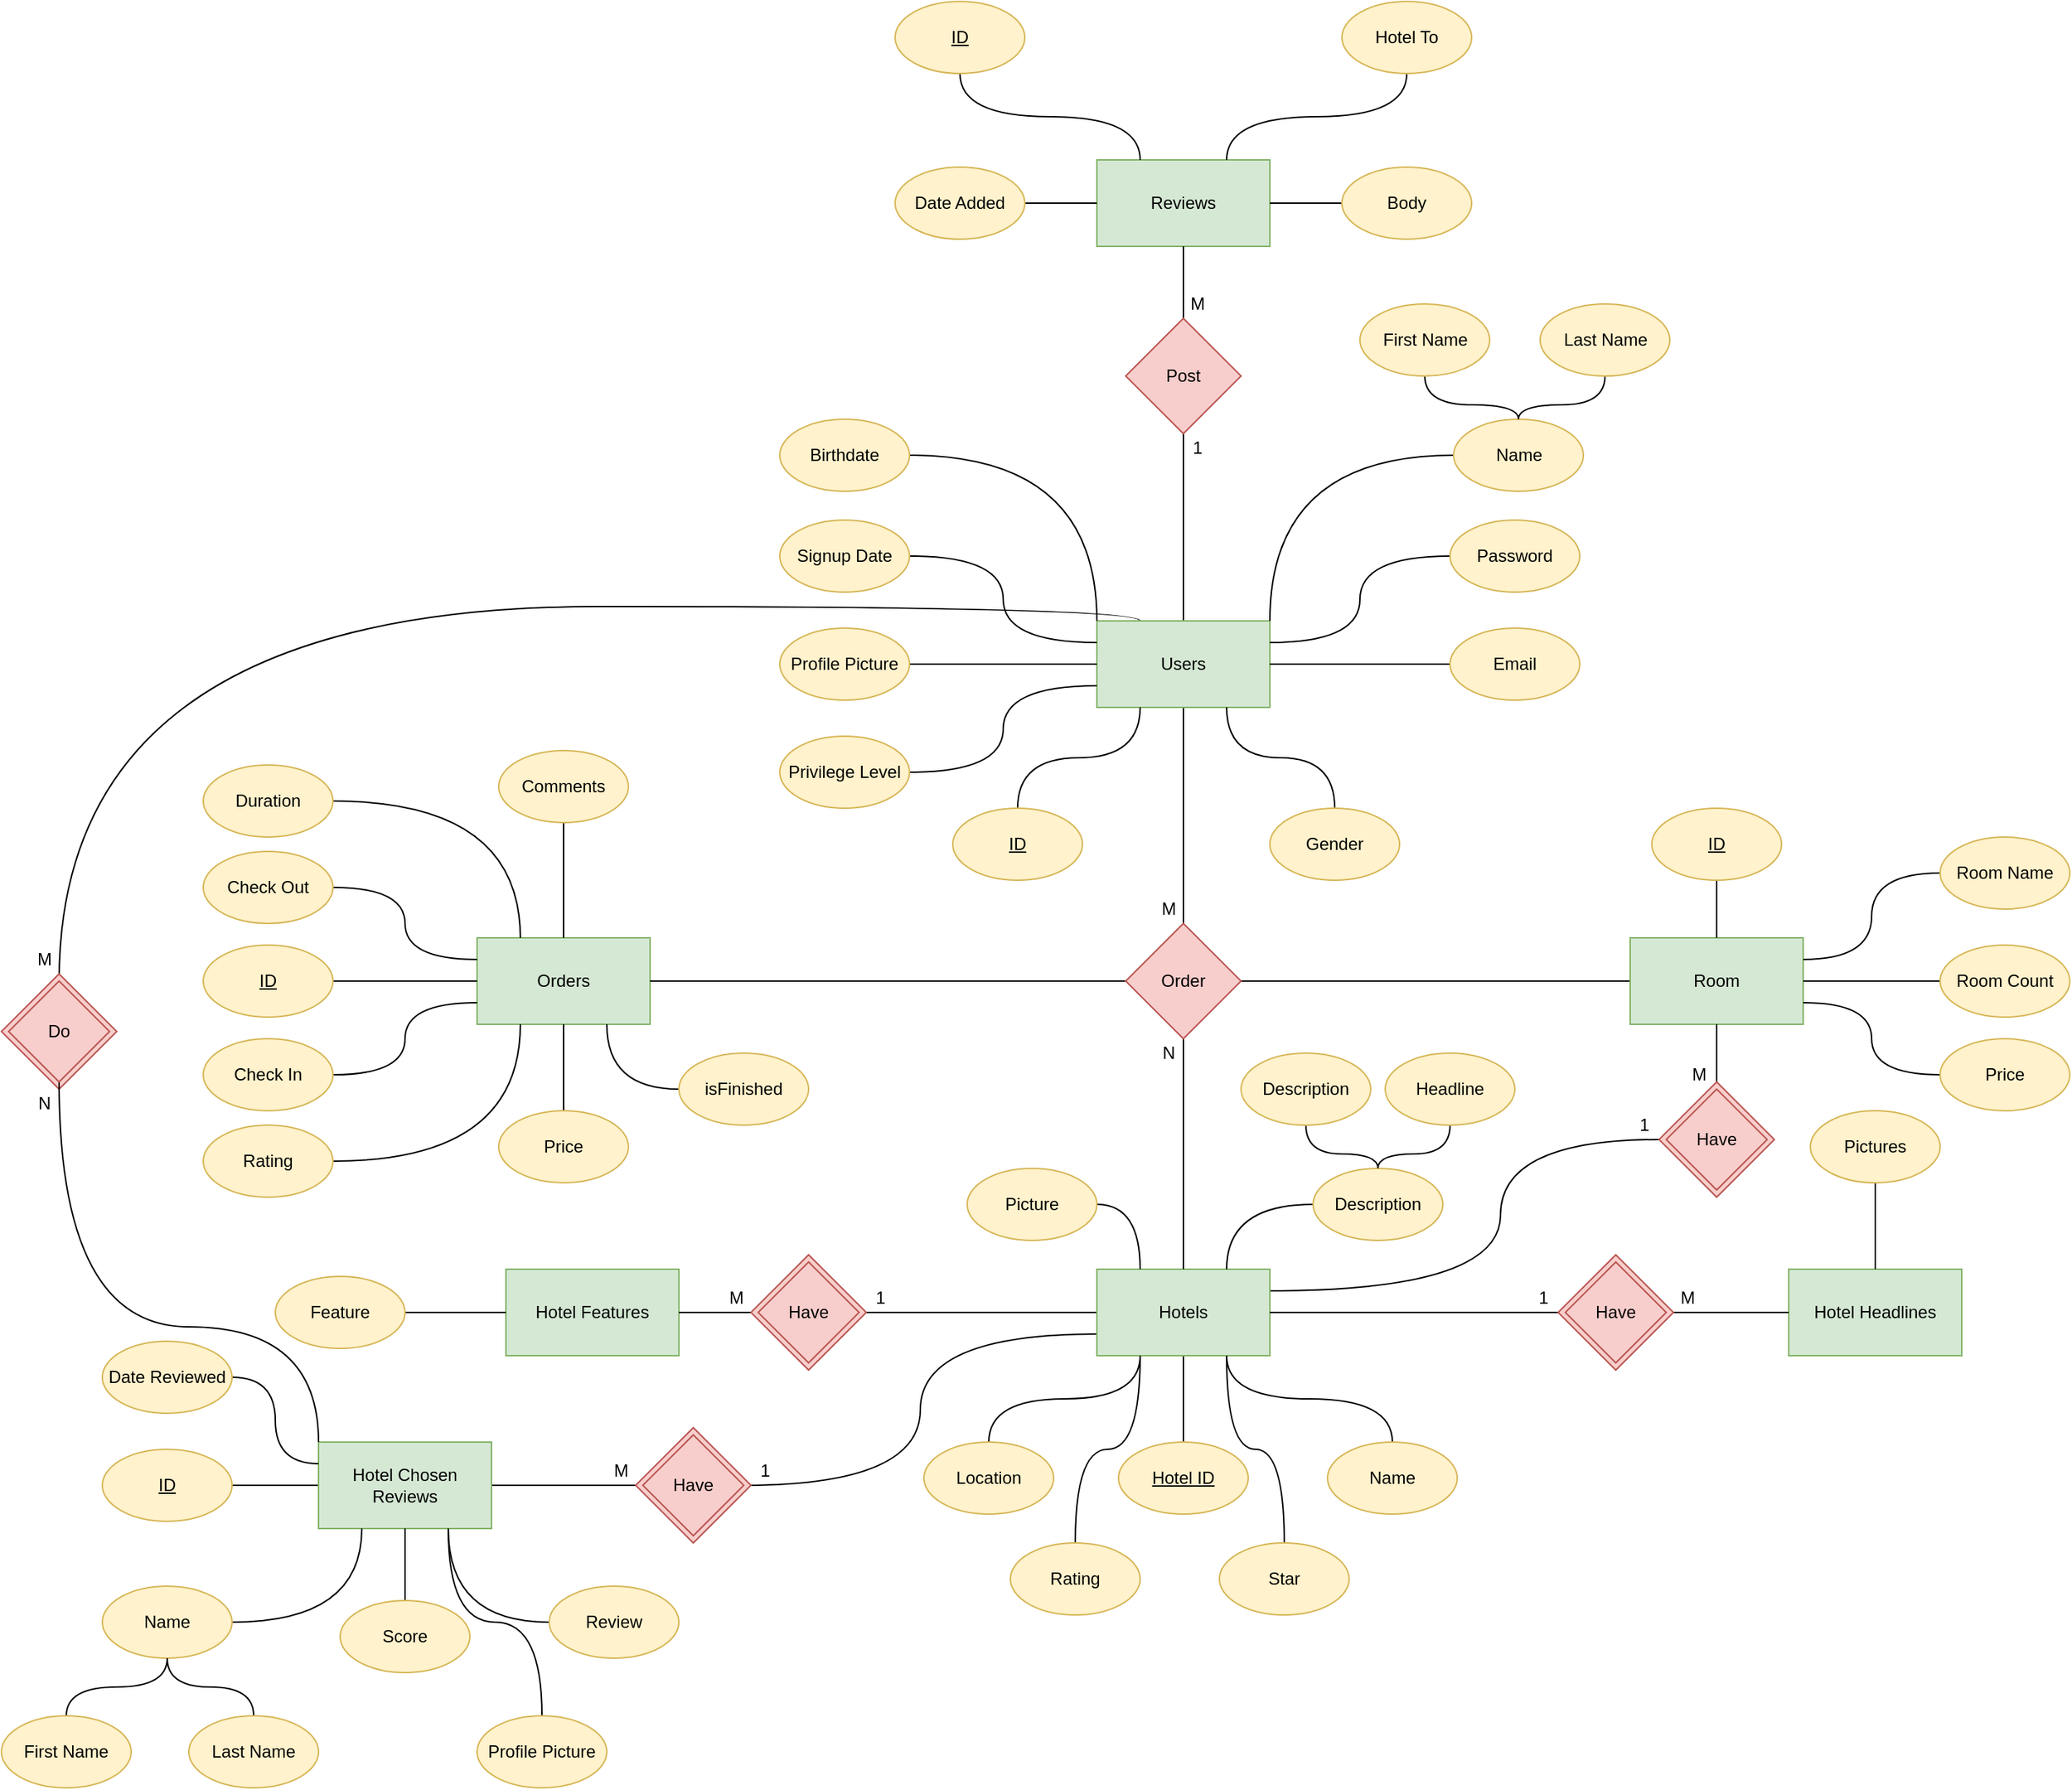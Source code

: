 <mxfile version="13.1.2" type="device"><diagram id="2M1C1Q_R0Eb_wS1bbKBW" name="Logical ERD"><mxGraphModel dx="2805" dy="2368" grid="1" gridSize="10" guides="1" tooltips="1" connect="1" arrows="1" fold="1" page="1" pageScale="1" pageWidth="850" pageHeight="1100" math="0" shadow="0"><root><mxCell id="0"/><mxCell id="1" parent="0"/><mxCell id="uhuES5U73F3DFecJ2Kks-7" style="edgeStyle=orthogonalEdgeStyle;rounded=0;orthogonalLoop=1;jettySize=auto;html=1;exitX=0.5;exitY=1;exitDx=0;exitDy=0;entryX=0.5;entryY=0;entryDx=0;entryDy=0;endArrow=none;endFill=0;" parent="1" source="uhuES5U73F3DFecJ2Kks-1" target="uhuES5U73F3DFecJ2Kks-6" edge="1"><mxGeometry relative="1" as="geometry"/></mxCell><mxCell id="uhuES5U73F3DFecJ2Kks-23" style="edgeStyle=orthogonalEdgeStyle;curved=1;orthogonalLoop=1;jettySize=auto;html=1;exitX=0;exitY=0.5;exitDx=0;exitDy=0;entryX=1;entryY=0.5;entryDx=0;entryDy=0;endArrow=none;endFill=0;" parent="1" source="uhuES5U73F3DFecJ2Kks-1" target="uhuES5U73F3DFecJ2Kks-22" edge="1"><mxGeometry relative="1" as="geometry"/></mxCell><mxCell id="JksQx_mUmFUhYA64iJah-6" style="edgeStyle=orthogonalEdgeStyle;curved=1;orthogonalLoop=1;jettySize=auto;html=1;exitX=1;exitY=0.25;exitDx=0;exitDy=0;entryX=0;entryY=0.5;entryDx=0;entryDy=0;endArrow=none;endFill=0;" parent="1" source="uhuES5U73F3DFecJ2Kks-1" target="JksQx_mUmFUhYA64iJah-3" edge="1"><mxGeometry relative="1" as="geometry"><Array as="points"><mxPoint x="620" y="255"/><mxPoint x="620" y="150"/></Array></mxGeometry></mxCell><mxCell id="LyDskOlIyFtn6S1or1Mk-15" style="edgeStyle=orthogonalEdgeStyle;curved=1;orthogonalLoop=1;jettySize=auto;html=1;exitX=0;exitY=0.75;exitDx=0;exitDy=0;entryX=1;entryY=0.5;entryDx=0;entryDy=0;endArrow=none;endFill=0;" edge="1" parent="1" source="uhuES5U73F3DFecJ2Kks-1" target="LyDskOlIyFtn6S1or1Mk-14"><mxGeometry relative="1" as="geometry"/></mxCell><mxCell id="uhuES5U73F3DFecJ2Kks-1" value="Hotels" style="rounded=0;whiteSpace=wrap;html=1;fillColor=#d5e8d4;strokeColor=#82b366;" parent="1" vertex="1"><mxGeometry x="340" y="240" width="120" height="60" as="geometry"/></mxCell><mxCell id="uhuES5U73F3DFecJ2Kks-2" value="Hotel Features" style="rounded=0;whiteSpace=wrap;html=1;fillColor=#d5e8d4;strokeColor=#82b366;" parent="1" vertex="1"><mxGeometry x="-70" y="240" width="120" height="60" as="geometry"/></mxCell><mxCell id="uhuES5U73F3DFecJ2Kks-3" value="Hotel Headlines" style="rounded=0;whiteSpace=wrap;html=1;fillColor=#d5e8d4;strokeColor=#82b366;" parent="1" vertex="1"><mxGeometry x="820" y="240" width="120" height="60" as="geometry"/></mxCell><mxCell id="uhuES5U73F3DFecJ2Kks-43" style="edgeStyle=orthogonalEdgeStyle;curved=1;orthogonalLoop=1;jettySize=auto;html=1;exitX=0.5;exitY=1;exitDx=0;exitDy=0;entryX=0.5;entryY=0;entryDx=0;entryDy=0;endArrow=none;endFill=0;" parent="1" source="uhuES5U73F3DFecJ2Kks-4" target="uhuES5U73F3DFecJ2Kks-42" edge="1"><mxGeometry relative="1" as="geometry"/></mxCell><mxCell id="uhuES5U73F3DFecJ2Kks-126" style="edgeStyle=orthogonalEdgeStyle;curved=1;orthogonalLoop=1;jettySize=auto;html=1;exitX=0.5;exitY=0;exitDx=0;exitDy=0;entryX=0.5;entryY=1;entryDx=0;entryDy=0;endArrow=none;endFill=0;" parent="1" source="uhuES5U73F3DFecJ2Kks-4" target="uhuES5U73F3DFecJ2Kks-125" edge="1"><mxGeometry relative="1" as="geometry"/></mxCell><mxCell id="LyDskOlIyFtn6S1or1Mk-28" style="edgeStyle=orthogonalEdgeStyle;curved=1;orthogonalLoop=1;jettySize=auto;html=1;exitX=0.25;exitY=0;exitDx=0;exitDy=0;entryX=0.5;entryY=0;entryDx=0;entryDy=0;endArrow=none;endFill=0;" edge="1" parent="1" source="uhuES5U73F3DFecJ2Kks-4" target="LyDskOlIyFtn6S1or1Mk-26"><mxGeometry relative="1" as="geometry"><Array as="points"><mxPoint x="370" y="-220"/><mxPoint x="-380" y="-220"/></Array></mxGeometry></mxCell><mxCell id="uhuES5U73F3DFecJ2Kks-4" value="Users" style="rounded=0;whiteSpace=wrap;html=1;fillColor=#d5e8d4;strokeColor=#82b366;" parent="1" vertex="1"><mxGeometry x="340" y="-210" width="120" height="60" as="geometry"/></mxCell><mxCell id="uhuES5U73F3DFecJ2Kks-5" value="Orders" style="rounded=0;whiteSpace=wrap;html=1;fillColor=#d5e8d4;strokeColor=#82b366;" parent="1" vertex="1"><mxGeometry x="-90" y="10" width="120" height="60" as="geometry"/></mxCell><mxCell id="uhuES5U73F3DFecJ2Kks-6" value="&lt;u&gt;Hotel ID&lt;/u&gt;" style="ellipse;whiteSpace=wrap;html=1;fillColor=#fff2cc;strokeColor=#d6b656;" parent="1" vertex="1"><mxGeometry x="355" y="360" width="90" height="50" as="geometry"/></mxCell><mxCell id="uhuES5U73F3DFecJ2Kks-10" style="edgeStyle=orthogonalEdgeStyle;orthogonalLoop=1;jettySize=auto;html=1;exitX=0.5;exitY=0;exitDx=0;exitDy=0;entryX=0.75;entryY=1;entryDx=0;entryDy=0;endArrow=none;endFill=0;curved=1;" parent="1" source="uhuES5U73F3DFecJ2Kks-8" target="uhuES5U73F3DFecJ2Kks-1" edge="1"><mxGeometry relative="1" as="geometry"/></mxCell><mxCell id="uhuES5U73F3DFecJ2Kks-8" value="Name" style="ellipse;whiteSpace=wrap;html=1;fillColor=#fff2cc;strokeColor=#d6b656;" parent="1" vertex="1"><mxGeometry x="500" y="360" width="90" height="50" as="geometry"/></mxCell><mxCell id="uhuES5U73F3DFecJ2Kks-12" style="edgeStyle=orthogonalEdgeStyle;curved=1;orthogonalLoop=1;jettySize=auto;html=1;exitX=0.5;exitY=0;exitDx=0;exitDy=0;entryX=0.25;entryY=1;entryDx=0;entryDy=0;endArrow=none;endFill=0;" parent="1" source="uhuES5U73F3DFecJ2Kks-11" target="uhuES5U73F3DFecJ2Kks-1" edge="1"><mxGeometry relative="1" as="geometry"/></mxCell><mxCell id="uhuES5U73F3DFecJ2Kks-11" value="Location" style="ellipse;whiteSpace=wrap;html=1;fillColor=#fff2cc;strokeColor=#d6b656;" parent="1" vertex="1"><mxGeometry x="220" y="360" width="90" height="50" as="geometry"/></mxCell><mxCell id="uhuES5U73F3DFecJ2Kks-97" style="edgeStyle=orthogonalEdgeStyle;curved=1;orthogonalLoop=1;jettySize=auto;html=1;exitX=0;exitY=0.5;exitDx=0;exitDy=0;entryX=0.75;entryY=0;entryDx=0;entryDy=0;endArrow=none;endFill=0;" parent="1" source="uhuES5U73F3DFecJ2Kks-15" target="uhuES5U73F3DFecJ2Kks-1" edge="1"><mxGeometry relative="1" as="geometry"/></mxCell><mxCell id="uhuES5U73F3DFecJ2Kks-15" value="Description" style="ellipse;whiteSpace=wrap;html=1;fillColor=#fff2cc;strokeColor=#d6b656;" parent="1" vertex="1"><mxGeometry x="490" y="170" width="90" height="50" as="geometry"/></mxCell><mxCell id="uhuES5U73F3DFecJ2Kks-98" style="edgeStyle=orthogonalEdgeStyle;curved=1;orthogonalLoop=1;jettySize=auto;html=1;exitX=1;exitY=0.5;exitDx=0;exitDy=0;entryX=0.25;entryY=0;entryDx=0;entryDy=0;endArrow=none;endFill=0;" parent="1" source="uhuES5U73F3DFecJ2Kks-18" target="uhuES5U73F3DFecJ2Kks-1" edge="1"><mxGeometry relative="1" as="geometry"/></mxCell><mxCell id="uhuES5U73F3DFecJ2Kks-18" value="Picture" style="ellipse;whiteSpace=wrap;html=1;fillColor=#fff2cc;strokeColor=#d6b656;" parent="1" vertex="1"><mxGeometry x="250" y="170" width="90" height="50" as="geometry"/></mxCell><mxCell id="uhuES5U73F3DFecJ2Kks-32" style="edgeStyle=orthogonalEdgeStyle;curved=1;orthogonalLoop=1;jettySize=auto;html=1;exitX=0.5;exitY=0;exitDx=0;exitDy=0;entryX=0.75;entryY=1;entryDx=0;entryDy=0;endArrow=none;endFill=0;" parent="1" source="uhuES5U73F3DFecJ2Kks-20" target="uhuES5U73F3DFecJ2Kks-1" edge="1"><mxGeometry relative="1" as="geometry"/></mxCell><mxCell id="uhuES5U73F3DFecJ2Kks-20" value="Star" style="ellipse;whiteSpace=wrap;html=1;fillColor=#fff2cc;strokeColor=#d6b656;" parent="1" vertex="1"><mxGeometry x="425" y="430" width="90" height="50" as="geometry"/></mxCell><mxCell id="uhuES5U73F3DFecJ2Kks-24" style="edgeStyle=orthogonalEdgeStyle;curved=1;orthogonalLoop=1;jettySize=auto;html=1;exitX=0;exitY=0.5;exitDx=0;exitDy=0;entryX=1;entryY=0.5;entryDx=0;entryDy=0;endArrow=none;endFill=0;" parent="1" source="uhuES5U73F3DFecJ2Kks-22" target="uhuES5U73F3DFecJ2Kks-2" edge="1"><mxGeometry relative="1" as="geometry"/></mxCell><mxCell id="uhuES5U73F3DFecJ2Kks-22" value="Have" style="rhombus;whiteSpace=wrap;html=1;fillColor=#f8cecc;strokeColor=#b85450;" parent="1" vertex="1"><mxGeometry x="100" y="230" width="80" height="80" as="geometry"/></mxCell><mxCell id="uhuES5U73F3DFecJ2Kks-27" style="edgeStyle=orthogonalEdgeStyle;curved=1;orthogonalLoop=1;jettySize=auto;html=1;exitX=0;exitY=0.5;exitDx=0;exitDy=0;entryX=1;entryY=0.5;entryDx=0;entryDy=0;endArrow=none;endFill=0;" parent="1" source="uhuES5U73F3DFecJ2Kks-26" target="uhuES5U73F3DFecJ2Kks-1" edge="1"><mxGeometry relative="1" as="geometry"/></mxCell><mxCell id="uhuES5U73F3DFecJ2Kks-28" style="edgeStyle=orthogonalEdgeStyle;curved=1;orthogonalLoop=1;jettySize=auto;html=1;exitX=1;exitY=0.5;exitDx=0;exitDy=0;entryX=0;entryY=0.5;entryDx=0;entryDy=0;endArrow=none;endFill=0;" parent="1" source="uhuES5U73F3DFecJ2Kks-26" target="uhuES5U73F3DFecJ2Kks-3" edge="1"><mxGeometry relative="1" as="geometry"/></mxCell><mxCell id="uhuES5U73F3DFecJ2Kks-26" value="Have" style="rhombus;whiteSpace=wrap;html=1;fillColor=#f8cecc;strokeColor=#b85450;" parent="1" vertex="1"><mxGeometry x="660" y="230" width="80" height="80" as="geometry"/></mxCell><mxCell id="uhuES5U73F3DFecJ2Kks-29" value="1" style="text;html=1;strokeColor=none;fillColor=none;align=center;verticalAlign=middle;whiteSpace=wrap;rounded=0;" parent="1" vertex="1"><mxGeometry x="170" y="250" width="40" height="20" as="geometry"/></mxCell><mxCell id="uhuES5U73F3DFecJ2Kks-31" value="M" style="text;html=1;strokeColor=none;fillColor=none;align=center;verticalAlign=middle;whiteSpace=wrap;rounded=0;" parent="1" vertex="1"><mxGeometry x="70" y="250" width="40" height="20" as="geometry"/></mxCell><mxCell id="uhuES5U73F3DFecJ2Kks-34" style="edgeStyle=orthogonalEdgeStyle;curved=1;orthogonalLoop=1;jettySize=auto;html=1;exitX=0.5;exitY=0;exitDx=0;exitDy=0;entryX=0.25;entryY=1;entryDx=0;entryDy=0;endArrow=none;endFill=0;" parent="1" source="uhuES5U73F3DFecJ2Kks-33" target="uhuES5U73F3DFecJ2Kks-1" edge="1"><mxGeometry relative="1" as="geometry"/></mxCell><mxCell id="uhuES5U73F3DFecJ2Kks-33" value="Rating" style="ellipse;whiteSpace=wrap;html=1;fillColor=#fff2cc;strokeColor=#d6b656;" parent="1" vertex="1"><mxGeometry x="280" y="430" width="90" height="50" as="geometry"/></mxCell><mxCell id="uhuES5U73F3DFecJ2Kks-36" style="edgeStyle=orthogonalEdgeStyle;curved=1;orthogonalLoop=1;jettySize=auto;html=1;exitX=1;exitY=0.5;exitDx=0;exitDy=0;entryX=0;entryY=0.5;entryDx=0;entryDy=0;endArrow=none;endFill=0;" parent="1" source="uhuES5U73F3DFecJ2Kks-35" target="uhuES5U73F3DFecJ2Kks-2" edge="1"><mxGeometry relative="1" as="geometry"/></mxCell><mxCell id="uhuES5U73F3DFecJ2Kks-35" value="Feature" style="ellipse;whiteSpace=wrap;html=1;fillColor=#fff2cc;strokeColor=#d6b656;" parent="1" vertex="1"><mxGeometry x="-230" y="245" width="90" height="50" as="geometry"/></mxCell><mxCell id="uhuES5U73F3DFecJ2Kks-37" value="1" style="text;html=1;strokeColor=none;fillColor=none;align=center;verticalAlign=middle;whiteSpace=wrap;rounded=0;" parent="1" vertex="1"><mxGeometry x="630" y="250" width="40" height="20" as="geometry"/></mxCell><mxCell id="uhuES5U73F3DFecJ2Kks-38" value="M" style="text;html=1;strokeColor=none;fillColor=none;align=center;verticalAlign=middle;whiteSpace=wrap;rounded=0;" parent="1" vertex="1"><mxGeometry x="730" y="250" width="40" height="20" as="geometry"/></mxCell><mxCell id="uhuES5U73F3DFecJ2Kks-40" style="edgeStyle=orthogonalEdgeStyle;curved=1;orthogonalLoop=1;jettySize=auto;html=1;exitX=0.5;exitY=1;exitDx=0;exitDy=0;entryX=0.5;entryY=0;entryDx=0;entryDy=0;endArrow=none;endFill=0;" parent="1" source="uhuES5U73F3DFecJ2Kks-39" target="uhuES5U73F3DFecJ2Kks-3" edge="1"><mxGeometry relative="1" as="geometry"/></mxCell><mxCell id="uhuES5U73F3DFecJ2Kks-39" value="Pictures" style="ellipse;whiteSpace=wrap;html=1;fillColor=#fff2cc;strokeColor=#d6b656;" parent="1" vertex="1"><mxGeometry x="835" y="130" width="90" height="50" as="geometry"/></mxCell><mxCell id="uhuES5U73F3DFecJ2Kks-44" style="edgeStyle=orthogonalEdgeStyle;curved=1;orthogonalLoop=1;jettySize=auto;html=1;exitX=0.5;exitY=1;exitDx=0;exitDy=0;entryX=0.5;entryY=0;entryDx=0;entryDy=0;endArrow=none;endFill=0;" parent="1" source="uhuES5U73F3DFecJ2Kks-42" target="uhuES5U73F3DFecJ2Kks-1" edge="1"><mxGeometry relative="1" as="geometry"/></mxCell><mxCell id="uhuES5U73F3DFecJ2Kks-46" style="edgeStyle=orthogonalEdgeStyle;curved=1;orthogonalLoop=1;jettySize=auto;html=1;exitX=0;exitY=0.5;exitDx=0;exitDy=0;entryX=1;entryY=0.5;entryDx=0;entryDy=0;endArrow=none;endFill=0;" parent="1" source="uhuES5U73F3DFecJ2Kks-42" target="uhuES5U73F3DFecJ2Kks-5" edge="1"><mxGeometry relative="1" as="geometry"/></mxCell><mxCell id="uhuES5U73F3DFecJ2Kks-99" style="edgeStyle=orthogonalEdgeStyle;curved=1;orthogonalLoop=1;jettySize=auto;html=1;exitX=1;exitY=0.5;exitDx=0;exitDy=0;entryX=0;entryY=0.5;entryDx=0;entryDy=0;endArrow=none;endFill=0;" parent="1" source="uhuES5U73F3DFecJ2Kks-42" target="uhuES5U73F3DFecJ2Kks-55" edge="1"><mxGeometry relative="1" as="geometry"/></mxCell><mxCell id="uhuES5U73F3DFecJ2Kks-42" value="Order" style="rhombus;whiteSpace=wrap;html=1;fillColor=#f8cecc;strokeColor=#b85450;" parent="1" vertex="1"><mxGeometry x="360" width="80" height="80" as="geometry"/></mxCell><mxCell id="uhuES5U73F3DFecJ2Kks-51" style="edgeStyle=orthogonalEdgeStyle;curved=1;orthogonalLoop=1;jettySize=auto;html=1;exitX=0.5;exitY=1;exitDx=0;exitDy=0;entryX=0.5;entryY=0;entryDx=0;entryDy=0;endArrow=none;endFill=0;" parent="1" source="uhuES5U73F3DFecJ2Kks-47" target="uhuES5U73F3DFecJ2Kks-15" edge="1"><mxGeometry relative="1" as="geometry"/></mxCell><mxCell id="uhuES5U73F3DFecJ2Kks-47" value="Headline" style="ellipse;whiteSpace=wrap;html=1;fillColor=#fff2cc;strokeColor=#d6b656;" parent="1" vertex="1"><mxGeometry x="540" y="90" width="90" height="50" as="geometry"/></mxCell><mxCell id="uhuES5U73F3DFecJ2Kks-49" style="edgeStyle=orthogonalEdgeStyle;curved=1;orthogonalLoop=1;jettySize=auto;html=1;exitX=0.5;exitY=1;exitDx=0;exitDy=0;entryX=0.5;entryY=0;entryDx=0;entryDy=0;endArrow=none;endFill=0;" parent="1" source="uhuES5U73F3DFecJ2Kks-48" target="uhuES5U73F3DFecJ2Kks-15" edge="1"><mxGeometry relative="1" as="geometry"/></mxCell><mxCell id="uhuES5U73F3DFecJ2Kks-48" value="Description" style="ellipse;whiteSpace=wrap;html=1;fillColor=#fff2cc;strokeColor=#d6b656;" parent="1" vertex="1"><mxGeometry x="440" y="90" width="90" height="50" as="geometry"/></mxCell><mxCell id="uhuES5U73F3DFecJ2Kks-54" style="edgeStyle=orthogonalEdgeStyle;curved=1;orthogonalLoop=1;jettySize=auto;html=1;exitX=1;exitY=0.5;exitDx=0;exitDy=0;entryX=0;entryY=0.5;entryDx=0;entryDy=0;endArrow=none;endFill=0;" parent="1" source="uhuES5U73F3DFecJ2Kks-52" target="uhuES5U73F3DFecJ2Kks-5" edge="1"><mxGeometry relative="1" as="geometry"/></mxCell><mxCell id="uhuES5U73F3DFecJ2Kks-52" value="&lt;u&gt;ID&lt;/u&gt;" style="ellipse;whiteSpace=wrap;html=1;fillColor=#fff2cc;strokeColor=#d6b656;" parent="1" vertex="1"><mxGeometry x="-280" y="15" width="90" height="50" as="geometry"/></mxCell><mxCell id="uhuES5U73F3DFecJ2Kks-56" style="edgeStyle=orthogonalEdgeStyle;curved=1;orthogonalLoop=1;jettySize=auto;html=1;exitX=1;exitY=0.5;exitDx=0;exitDy=0;entryX=0;entryY=0.75;entryDx=0;entryDy=0;endArrow=none;endFill=0;" parent="1" source="uhuES5U73F3DFecJ2Kks-53" target="uhuES5U73F3DFecJ2Kks-5" edge="1"><mxGeometry relative="1" as="geometry"/></mxCell><mxCell id="uhuES5U73F3DFecJ2Kks-53" value="Check In" style="ellipse;whiteSpace=wrap;html=1;fillColor=#fff2cc;strokeColor=#d6b656;" parent="1" vertex="1"><mxGeometry x="-280" y="80" width="90" height="50" as="geometry"/></mxCell><mxCell id="uhuES5U73F3DFecJ2Kks-55" value="Room" style="rounded=0;whiteSpace=wrap;html=1;fillColor=#d5e8d4;strokeColor=#82b366;" parent="1" vertex="1"><mxGeometry x="710" y="10" width="120" height="60" as="geometry"/></mxCell><mxCell id="uhuES5U73F3DFecJ2Kks-58" style="edgeStyle=orthogonalEdgeStyle;curved=1;orthogonalLoop=1;jettySize=auto;html=1;exitX=1;exitY=0.5;exitDx=0;exitDy=0;entryX=0;entryY=0.25;entryDx=0;entryDy=0;endArrow=none;endFill=0;" parent="1" source="uhuES5U73F3DFecJ2Kks-57" target="uhuES5U73F3DFecJ2Kks-5" edge="1"><mxGeometry relative="1" as="geometry"/></mxCell><mxCell id="uhuES5U73F3DFecJ2Kks-57" value="Check Out" style="ellipse;whiteSpace=wrap;html=1;fillColor=#fff2cc;strokeColor=#d6b656;" parent="1" vertex="1"><mxGeometry x="-280" y="-50" width="90" height="50" as="geometry"/></mxCell><mxCell id="LyDskOlIyFtn6S1or1Mk-3" style="edgeStyle=orthogonalEdgeStyle;curved=1;orthogonalLoop=1;jettySize=auto;html=1;exitX=1;exitY=0.5;exitDx=0;exitDy=0;entryX=0.25;entryY=0;entryDx=0;entryDy=0;endArrow=none;endFill=0;" edge="1" parent="1" source="uhuES5U73F3DFecJ2Kks-59" target="uhuES5U73F3DFecJ2Kks-5"><mxGeometry relative="1" as="geometry"/></mxCell><mxCell id="uhuES5U73F3DFecJ2Kks-59" value="Duration" style="ellipse;whiteSpace=wrap;html=1;fillColor=#fff2cc;strokeColor=#d6b656;" parent="1" vertex="1"><mxGeometry x="-280" y="-110" width="90" height="50" as="geometry"/></mxCell><mxCell id="uhuES5U73F3DFecJ2Kks-62" style="edgeStyle=orthogonalEdgeStyle;curved=1;orthogonalLoop=1;jettySize=auto;html=1;exitX=0.5;exitY=0;exitDx=0;exitDy=0;entryX=0.5;entryY=1;entryDx=0;entryDy=0;endArrow=none;endFill=0;" parent="1" source="uhuES5U73F3DFecJ2Kks-61" target="uhuES5U73F3DFecJ2Kks-5" edge="1"><mxGeometry relative="1" as="geometry"/></mxCell><mxCell id="uhuES5U73F3DFecJ2Kks-61" value="Price" style="ellipse;whiteSpace=wrap;html=1;fillColor=#fff2cc;strokeColor=#d6b656;" parent="1" vertex="1"><mxGeometry x="-75" y="130" width="90" height="50" as="geometry"/></mxCell><mxCell id="uhuES5U73F3DFecJ2Kks-138" style="edgeStyle=orthogonalEdgeStyle;curved=1;orthogonalLoop=1;jettySize=auto;html=1;exitX=0.5;exitY=0;exitDx=0;exitDy=0;entryX=0.25;entryY=1;entryDx=0;entryDy=0;endArrow=none;endFill=0;" parent="1" source="uhuES5U73F3DFecJ2Kks-63" target="uhuES5U73F3DFecJ2Kks-4" edge="1"><mxGeometry relative="1" as="geometry"/></mxCell><mxCell id="uhuES5U73F3DFecJ2Kks-63" value="&lt;u&gt;ID&lt;/u&gt;" style="ellipse;whiteSpace=wrap;html=1;fillColor=#fff2cc;strokeColor=#d6b656;" parent="1" vertex="1"><mxGeometry x="240" y="-80" width="90" height="50" as="geometry"/></mxCell><mxCell id="uhuES5U73F3DFecJ2Kks-92" style="edgeStyle=orthogonalEdgeStyle;curved=1;orthogonalLoop=1;jettySize=auto;html=1;exitX=0;exitY=0.5;exitDx=0;exitDy=0;entryX=1;entryY=0;entryDx=0;entryDy=0;endArrow=none;endFill=0;" parent="1" source="uhuES5U73F3DFecJ2Kks-64" target="uhuES5U73F3DFecJ2Kks-4" edge="1"><mxGeometry relative="1" as="geometry"/></mxCell><mxCell id="uhuES5U73F3DFecJ2Kks-64" value="Name" style="ellipse;whiteSpace=wrap;html=1;fillColor=#fff2cc;strokeColor=#d6b656;" parent="1" vertex="1"><mxGeometry x="587.5" y="-350" width="90" height="50" as="geometry"/></mxCell><mxCell id="uhuES5U73F3DFecJ2Kks-67" style="edgeStyle=orthogonalEdgeStyle;curved=1;orthogonalLoop=1;jettySize=auto;html=1;exitX=0.5;exitY=1;exitDx=0;exitDy=0;entryX=0.5;entryY=0;entryDx=0;entryDy=0;endArrow=none;endFill=0;" parent="1" source="uhuES5U73F3DFecJ2Kks-65" target="uhuES5U73F3DFecJ2Kks-64" edge="1"><mxGeometry relative="1" as="geometry"/></mxCell><mxCell id="uhuES5U73F3DFecJ2Kks-65" value="First Name" style="ellipse;whiteSpace=wrap;html=1;fillColor=#fff2cc;strokeColor=#d6b656;" parent="1" vertex="1"><mxGeometry x="522.5" y="-430" width="90" height="50" as="geometry"/></mxCell><mxCell id="uhuES5U73F3DFecJ2Kks-69" style="edgeStyle=orthogonalEdgeStyle;curved=1;orthogonalLoop=1;jettySize=auto;html=1;exitX=0.5;exitY=1;exitDx=0;exitDy=0;entryX=0.5;entryY=0;entryDx=0;entryDy=0;endArrow=none;endFill=0;" parent="1" source="uhuES5U73F3DFecJ2Kks-66" target="uhuES5U73F3DFecJ2Kks-64" edge="1"><mxGeometry relative="1" as="geometry"/></mxCell><mxCell id="uhuES5U73F3DFecJ2Kks-66" value="Last Name" style="ellipse;whiteSpace=wrap;html=1;fillColor=#fff2cc;strokeColor=#d6b656;" parent="1" vertex="1"><mxGeometry x="647.5" y="-430" width="90" height="50" as="geometry"/></mxCell><mxCell id="uhuES5U73F3DFecJ2Kks-73" style="edgeStyle=orthogonalEdgeStyle;curved=1;orthogonalLoop=1;jettySize=auto;html=1;exitX=0;exitY=0.5;exitDx=0;exitDy=0;entryX=1;entryY=0.5;entryDx=0;entryDy=0;endArrow=none;endFill=0;" parent="1" source="uhuES5U73F3DFecJ2Kks-72" target="uhuES5U73F3DFecJ2Kks-4" edge="1"><mxGeometry relative="1" as="geometry"/></mxCell><mxCell id="uhuES5U73F3DFecJ2Kks-72" value="Email" style="ellipse;whiteSpace=wrap;html=1;fillColor=#fff2cc;strokeColor=#d6b656;" parent="1" vertex="1"><mxGeometry x="585" y="-205" width="90" height="50" as="geometry"/></mxCell><mxCell id="uhuES5U73F3DFecJ2Kks-75" style="edgeStyle=orthogonalEdgeStyle;curved=1;orthogonalLoop=1;jettySize=auto;html=1;exitX=0;exitY=0.5;exitDx=0;exitDy=0;entryX=1;entryY=0.25;entryDx=0;entryDy=0;endArrow=none;endFill=0;" parent="1" source="uhuES5U73F3DFecJ2Kks-74" target="uhuES5U73F3DFecJ2Kks-4" edge="1"><mxGeometry relative="1" as="geometry"/></mxCell><mxCell id="uhuES5U73F3DFecJ2Kks-74" value="Password" style="ellipse;whiteSpace=wrap;html=1;fillColor=#fff2cc;strokeColor=#d6b656;" parent="1" vertex="1"><mxGeometry x="585" y="-280" width="90" height="50" as="geometry"/></mxCell><mxCell id="uhuES5U73F3DFecJ2Kks-90" style="edgeStyle=orthogonalEdgeStyle;curved=1;orthogonalLoop=1;jettySize=auto;html=1;exitX=1;exitY=0.5;exitDx=0;exitDy=0;entryX=0;entryY=0;entryDx=0;entryDy=0;endArrow=none;endFill=0;" parent="1" source="uhuES5U73F3DFecJ2Kks-76" target="uhuES5U73F3DFecJ2Kks-4" edge="1"><mxGeometry relative="1" as="geometry"/></mxCell><mxCell id="uhuES5U73F3DFecJ2Kks-76" value="Birthdate" style="ellipse;whiteSpace=wrap;html=1;fillColor=#fff2cc;strokeColor=#d6b656;" parent="1" vertex="1"><mxGeometry x="120" y="-350" width="90" height="50" as="geometry"/></mxCell><mxCell id="uhuES5U73F3DFecJ2Kks-139" style="edgeStyle=orthogonalEdgeStyle;curved=1;orthogonalLoop=1;jettySize=auto;html=1;exitX=0.5;exitY=0;exitDx=0;exitDy=0;entryX=0.75;entryY=1;entryDx=0;entryDy=0;endArrow=none;endFill=0;" parent="1" source="uhuES5U73F3DFecJ2Kks-79" target="uhuES5U73F3DFecJ2Kks-4" edge="1"><mxGeometry relative="1" as="geometry"/></mxCell><mxCell id="uhuES5U73F3DFecJ2Kks-79" value="Gender" style="ellipse;whiteSpace=wrap;html=1;fillColor=#fff2cc;strokeColor=#d6b656;" parent="1" vertex="1"><mxGeometry x="460" y="-80" width="90" height="50" as="geometry"/></mxCell><mxCell id="uhuES5U73F3DFecJ2Kks-88" style="edgeStyle=orthogonalEdgeStyle;curved=1;orthogonalLoop=1;jettySize=auto;html=1;exitX=1;exitY=0.5;exitDx=0;exitDy=0;entryX=0;entryY=0.25;entryDx=0;entryDy=0;endArrow=none;endFill=0;" parent="1" source="uhuES5U73F3DFecJ2Kks-81" target="uhuES5U73F3DFecJ2Kks-4" edge="1"><mxGeometry relative="1" as="geometry"/></mxCell><mxCell id="uhuES5U73F3DFecJ2Kks-81" value="Signup Date" style="ellipse;whiteSpace=wrap;html=1;fillColor=#fff2cc;strokeColor=#d6b656;" parent="1" vertex="1"><mxGeometry x="120" y="-280" width="90" height="50" as="geometry"/></mxCell><mxCell id="uhuES5U73F3DFecJ2Kks-85" style="edgeStyle=orthogonalEdgeStyle;curved=1;orthogonalLoop=1;jettySize=auto;html=1;exitX=1;exitY=0.5;exitDx=0;exitDy=0;entryX=0;entryY=0.5;entryDx=0;entryDy=0;endArrow=none;endFill=0;" parent="1" source="uhuES5U73F3DFecJ2Kks-84" target="uhuES5U73F3DFecJ2Kks-4" edge="1"><mxGeometry relative="1" as="geometry"/></mxCell><mxCell id="uhuES5U73F3DFecJ2Kks-84" value="Profile Picture" style="ellipse;whiteSpace=wrap;html=1;fillColor=#fff2cc;strokeColor=#d6b656;" parent="1" vertex="1"><mxGeometry x="120" y="-205" width="90" height="50" as="geometry"/></mxCell><mxCell id="uhuES5U73F3DFecJ2Kks-89" style="edgeStyle=orthogonalEdgeStyle;curved=1;orthogonalLoop=1;jettySize=auto;html=1;exitX=1;exitY=0.5;exitDx=0;exitDy=0;entryX=0;entryY=0.75;entryDx=0;entryDy=0;endArrow=none;endFill=0;" parent="1" source="uhuES5U73F3DFecJ2Kks-86" target="uhuES5U73F3DFecJ2Kks-4" edge="1"><mxGeometry relative="1" as="geometry"/></mxCell><mxCell id="uhuES5U73F3DFecJ2Kks-86" value="Privilege Level" style="ellipse;whiteSpace=wrap;html=1;fillColor=#fff2cc;strokeColor=#d6b656;" parent="1" vertex="1"><mxGeometry x="120" y="-130" width="90" height="50" as="geometry"/></mxCell><mxCell id="uhuES5U73F3DFecJ2Kks-94" style="edgeStyle=orthogonalEdgeStyle;curved=1;orthogonalLoop=1;jettySize=auto;html=1;exitX=0.5;exitY=1;exitDx=0;exitDy=0;entryX=0.5;entryY=0;entryDx=0;entryDy=0;endArrow=none;endFill=0;" parent="1" source="uhuES5U73F3DFecJ2Kks-93" target="uhuES5U73F3DFecJ2Kks-55" edge="1"><mxGeometry relative="1" as="geometry"/></mxCell><mxCell id="uhuES5U73F3DFecJ2Kks-93" value="&lt;u&gt;ID&lt;/u&gt;" style="ellipse;whiteSpace=wrap;html=1;fillColor=#fff2cc;strokeColor=#d6b656;" parent="1" vertex="1"><mxGeometry x="725" y="-80" width="90" height="50" as="geometry"/></mxCell><mxCell id="uhuES5U73F3DFecJ2Kks-95" value="M" style="text;html=1;strokeColor=none;fillColor=none;align=center;verticalAlign=middle;whiteSpace=wrap;rounded=0;" parent="1" vertex="1"><mxGeometry x="370" y="-20" width="40" height="20" as="geometry"/></mxCell><mxCell id="uhuES5U73F3DFecJ2Kks-96" value="N" style="text;html=1;strokeColor=none;fillColor=none;align=center;verticalAlign=middle;whiteSpace=wrap;rounded=0;" parent="1" vertex="1"><mxGeometry x="370" y="80" width="40" height="20" as="geometry"/></mxCell><mxCell id="uhuES5U73F3DFecJ2Kks-104" style="edgeStyle=orthogonalEdgeStyle;curved=1;orthogonalLoop=1;jettySize=auto;html=1;exitX=0;exitY=0.5;exitDx=0;exitDy=0;entryX=1;entryY=0.25;entryDx=0;entryDy=0;endArrow=none;endFill=0;" parent="1" source="uhuES5U73F3DFecJ2Kks-100" target="uhuES5U73F3DFecJ2Kks-55" edge="1"><mxGeometry relative="1" as="geometry"/></mxCell><mxCell id="uhuES5U73F3DFecJ2Kks-100" value="Room Name" style="ellipse;whiteSpace=wrap;html=1;fillColor=#fff2cc;strokeColor=#d6b656;" parent="1" vertex="1"><mxGeometry x="925" y="-60" width="90" height="50" as="geometry"/></mxCell><mxCell id="uhuES5U73F3DFecJ2Kks-103" style="edgeStyle=orthogonalEdgeStyle;curved=1;orthogonalLoop=1;jettySize=auto;html=1;exitX=0;exitY=0.5;exitDx=0;exitDy=0;entryX=1;entryY=0.5;entryDx=0;entryDy=0;endArrow=none;endFill=0;" parent="1" source="uhuES5U73F3DFecJ2Kks-102" target="uhuES5U73F3DFecJ2Kks-55" edge="1"><mxGeometry relative="1" as="geometry"/></mxCell><mxCell id="uhuES5U73F3DFecJ2Kks-102" value="Room Count" style="ellipse;whiteSpace=wrap;html=1;fillColor=#fff2cc;strokeColor=#d6b656;" parent="1" vertex="1"><mxGeometry x="925" y="15" width="90" height="50" as="geometry"/></mxCell><mxCell id="uhuES5U73F3DFecJ2Kks-106" style="edgeStyle=orthogonalEdgeStyle;curved=1;orthogonalLoop=1;jettySize=auto;html=1;exitX=0;exitY=0.5;exitDx=0;exitDy=0;entryX=1;entryY=0.75;entryDx=0;entryDy=0;endArrow=none;endFill=0;" parent="1" source="uhuES5U73F3DFecJ2Kks-105" target="uhuES5U73F3DFecJ2Kks-55" edge="1"><mxGeometry relative="1" as="geometry"/></mxCell><mxCell id="uhuES5U73F3DFecJ2Kks-105" value="Price" style="ellipse;whiteSpace=wrap;html=1;fillColor=#fff2cc;strokeColor=#d6b656;" parent="1" vertex="1"><mxGeometry x="925" y="80" width="90" height="50" as="geometry"/></mxCell><mxCell id="uhuES5U73F3DFecJ2Kks-107" value="Reviews" style="rounded=0;whiteSpace=wrap;html=1;fillColor=#d5e8d4;strokeColor=#82b366;" parent="1" vertex="1"><mxGeometry x="340" y="-530" width="120" height="60" as="geometry"/></mxCell><mxCell id="uhuES5U73F3DFecJ2Kks-117" style="edgeStyle=orthogonalEdgeStyle;curved=1;orthogonalLoop=1;jettySize=auto;html=1;exitX=0;exitY=0.5;exitDx=0;exitDy=0;entryX=1;entryY=0.5;entryDx=0;entryDy=0;endArrow=none;endFill=0;" parent="1" source="uhuES5U73F3DFecJ2Kks-109" target="uhuES5U73F3DFecJ2Kks-107" edge="1"><mxGeometry relative="1" as="geometry"/></mxCell><mxCell id="uhuES5U73F3DFecJ2Kks-109" value="Body" style="ellipse;whiteSpace=wrap;html=1;fillColor=#fff2cc;strokeColor=#d6b656;" parent="1" vertex="1"><mxGeometry x="510" y="-525" width="90" height="50" as="geometry"/></mxCell><mxCell id="uhuES5U73F3DFecJ2Kks-116" style="edgeStyle=orthogonalEdgeStyle;curved=1;orthogonalLoop=1;jettySize=auto;html=1;exitX=0.5;exitY=1;exitDx=0;exitDy=0;entryX=0.75;entryY=0;entryDx=0;entryDy=0;endArrow=none;endFill=0;" parent="1" source="uhuES5U73F3DFecJ2Kks-110" target="uhuES5U73F3DFecJ2Kks-107" edge="1"><mxGeometry relative="1" as="geometry"/></mxCell><mxCell id="uhuES5U73F3DFecJ2Kks-110" value="Hotel To" style="ellipse;whiteSpace=wrap;html=1;fillColor=#fff2cc;strokeColor=#d6b656;" parent="1" vertex="1"><mxGeometry x="510" y="-640" width="90" height="50" as="geometry"/></mxCell><mxCell id="uhuES5U73F3DFecJ2Kks-123" style="edgeStyle=orthogonalEdgeStyle;curved=1;orthogonalLoop=1;jettySize=auto;html=1;exitX=1;exitY=0.5;exitDx=0;exitDy=0;entryX=0;entryY=0.5;entryDx=0;entryDy=0;endArrow=none;endFill=0;" parent="1" source="uhuES5U73F3DFecJ2Kks-112" target="uhuES5U73F3DFecJ2Kks-107" edge="1"><mxGeometry relative="1" as="geometry"/></mxCell><mxCell id="uhuES5U73F3DFecJ2Kks-112" value="Date Added" style="ellipse;whiteSpace=wrap;html=1;fillColor=#fff2cc;strokeColor=#d6b656;" parent="1" vertex="1"><mxGeometry x="200" y="-525" width="90" height="50" as="geometry"/></mxCell><mxCell id="uhuES5U73F3DFecJ2Kks-114" style="edgeStyle=orthogonalEdgeStyle;curved=1;orthogonalLoop=1;jettySize=auto;html=1;exitX=0.5;exitY=1;exitDx=0;exitDy=0;entryX=0.25;entryY=0;entryDx=0;entryDy=0;endArrow=none;endFill=0;" parent="1" source="uhuES5U73F3DFecJ2Kks-113" target="uhuES5U73F3DFecJ2Kks-107" edge="1"><mxGeometry relative="1" as="geometry"/></mxCell><mxCell id="uhuES5U73F3DFecJ2Kks-113" value="&lt;u&gt;ID&lt;/u&gt;" style="ellipse;whiteSpace=wrap;html=1;fillColor=#fff2cc;strokeColor=#d6b656;" parent="1" vertex="1"><mxGeometry x="200" y="-640" width="90" height="50" as="geometry"/></mxCell><mxCell id="uhuES5U73F3DFecJ2Kks-127" style="edgeStyle=orthogonalEdgeStyle;curved=1;orthogonalLoop=1;jettySize=auto;html=1;exitX=0.5;exitY=0;exitDx=0;exitDy=0;entryX=0.5;entryY=1;entryDx=0;entryDy=0;endArrow=none;endFill=0;" parent="1" source="uhuES5U73F3DFecJ2Kks-125" target="uhuES5U73F3DFecJ2Kks-107" edge="1"><mxGeometry relative="1" as="geometry"/></mxCell><mxCell id="uhuES5U73F3DFecJ2Kks-125" value="Post" style="rhombus;whiteSpace=wrap;html=1;fillColor=#f8cecc;strokeColor=#b85450;" parent="1" vertex="1"><mxGeometry x="360" y="-420" width="80" height="80" as="geometry"/></mxCell><mxCell id="uhuES5U73F3DFecJ2Kks-132" value="1" style="text;html=1;strokeColor=none;fillColor=none;align=center;verticalAlign=middle;whiteSpace=wrap;rounded=0;" parent="1" vertex="1"><mxGeometry x="390" y="-340" width="40" height="20" as="geometry"/></mxCell><mxCell id="uhuES5U73F3DFecJ2Kks-135" value="M" style="text;html=1;strokeColor=none;fillColor=none;align=center;verticalAlign=middle;whiteSpace=wrap;rounded=0;" parent="1" vertex="1"><mxGeometry x="390" y="-440" width="40" height="20" as="geometry"/></mxCell><mxCell id="JksQx_mUmFUhYA64iJah-1" value="Have" style="rhombus;whiteSpace=wrap;html=1;fillColor=#f8cecc;strokeColor=#b85450;" parent="1" vertex="1"><mxGeometry x="105" y="235" width="70" height="70" as="geometry"/></mxCell><mxCell id="JksQx_mUmFUhYA64iJah-2" value="Have" style="rhombus;whiteSpace=wrap;html=1;fillColor=#f8cecc;strokeColor=#b85450;" parent="1" vertex="1"><mxGeometry x="665" y="235" width="70" height="70" as="geometry"/></mxCell><mxCell id="JksQx_mUmFUhYA64iJah-5" style="edgeStyle=orthogonalEdgeStyle;orthogonalLoop=1;jettySize=auto;html=1;exitX=0.5;exitY=0;exitDx=0;exitDy=0;entryX=0.5;entryY=1;entryDx=0;entryDy=0;curved=1;endArrow=none;endFill=0;" parent="1" source="JksQx_mUmFUhYA64iJah-3" target="uhuES5U73F3DFecJ2Kks-55" edge="1"><mxGeometry relative="1" as="geometry"/></mxCell><mxCell id="JksQx_mUmFUhYA64iJah-3" value="Have" style="rhombus;whiteSpace=wrap;html=1;fillColor=#f8cecc;strokeColor=#b85450;" parent="1" vertex="1"><mxGeometry x="730" y="110" width="80" height="80" as="geometry"/></mxCell><mxCell id="JksQx_mUmFUhYA64iJah-4" value="Have" style="rhombus;whiteSpace=wrap;html=1;fillColor=#f8cecc;strokeColor=#b85450;" parent="1" vertex="1"><mxGeometry x="735" y="115" width="70" height="70" as="geometry"/></mxCell><mxCell id="JksQx_mUmFUhYA64iJah-7" value="1" style="text;html=1;strokeColor=none;fillColor=none;align=center;verticalAlign=middle;whiteSpace=wrap;rounded=0;" parent="1" vertex="1"><mxGeometry x="700" y="130" width="40" height="20" as="geometry"/></mxCell><mxCell id="JksQx_mUmFUhYA64iJah-8" value="M" style="text;html=1;strokeColor=none;fillColor=none;align=center;verticalAlign=middle;whiteSpace=wrap;rounded=0;" parent="1" vertex="1"><mxGeometry x="737.5" y="95" width="40" height="20" as="geometry"/></mxCell><mxCell id="LyDskOlIyFtn6S1or1Mk-2" style="edgeStyle=orthogonalEdgeStyle;orthogonalLoop=1;jettySize=auto;html=1;exitX=1;exitY=0.5;exitDx=0;exitDy=0;entryX=0.25;entryY=1;entryDx=0;entryDy=0;endArrow=none;endFill=0;curved=1;" edge="1" parent="1" source="LyDskOlIyFtn6S1or1Mk-1" target="uhuES5U73F3DFecJ2Kks-5"><mxGeometry relative="1" as="geometry"/></mxCell><mxCell id="LyDskOlIyFtn6S1or1Mk-1" value="Rating" style="ellipse;whiteSpace=wrap;html=1;fillColor=#fff2cc;strokeColor=#d6b656;" vertex="1" parent="1"><mxGeometry x="-280" y="140" width="90" height="50" as="geometry"/></mxCell><mxCell id="LyDskOlIyFtn6S1or1Mk-5" style="edgeStyle=orthogonalEdgeStyle;curved=1;orthogonalLoop=1;jettySize=auto;html=1;exitX=0;exitY=0.5;exitDx=0;exitDy=0;entryX=0.75;entryY=1;entryDx=0;entryDy=0;endArrow=none;endFill=0;" edge="1" parent="1" source="LyDskOlIyFtn6S1or1Mk-4" target="uhuES5U73F3DFecJ2Kks-5"><mxGeometry relative="1" as="geometry"/></mxCell><mxCell id="LyDskOlIyFtn6S1or1Mk-4" value="isFinished" style="ellipse;whiteSpace=wrap;html=1;fillColor=#fff2cc;strokeColor=#d6b656;" vertex="1" parent="1"><mxGeometry x="50" y="90" width="90" height="50" as="geometry"/></mxCell><mxCell id="LyDskOlIyFtn6S1or1Mk-10" style="edgeStyle=orthogonalEdgeStyle;curved=1;orthogonalLoop=1;jettySize=auto;html=1;exitX=0.5;exitY=1;exitDx=0;exitDy=0;entryX=0.5;entryY=0;entryDx=0;entryDy=0;endArrow=none;endFill=0;" edge="1" parent="1" source="LyDskOlIyFtn6S1or1Mk-9" target="uhuES5U73F3DFecJ2Kks-5"><mxGeometry relative="1" as="geometry"/></mxCell><mxCell id="LyDskOlIyFtn6S1or1Mk-9" value="Comments" style="ellipse;whiteSpace=wrap;html=1;fillColor=#fff2cc;strokeColor=#d6b656;" vertex="1" parent="1"><mxGeometry x="-75" y="-120" width="90" height="50" as="geometry"/></mxCell><mxCell id="LyDskOlIyFtn6S1or1Mk-19" style="edgeStyle=orthogonalEdgeStyle;curved=1;orthogonalLoop=1;jettySize=auto;html=1;exitX=0;exitY=0.5;exitDx=0;exitDy=0;entryX=1;entryY=0.5;entryDx=0;entryDy=0;endArrow=none;endFill=0;" edge="1" parent="1" source="LyDskOlIyFtn6S1or1Mk-12" target="LyDskOlIyFtn6S1or1Mk-17"><mxGeometry relative="1" as="geometry"/></mxCell><mxCell id="LyDskOlIyFtn6S1or1Mk-12" value="Have" style="rhombus;whiteSpace=wrap;html=1;fillColor=#f8cecc;strokeColor=#b85450;" vertex="1" parent="1"><mxGeometry x="20" y="350" width="80" height="80" as="geometry"/></mxCell><mxCell id="LyDskOlIyFtn6S1or1Mk-13" value="M" style="text;html=1;strokeColor=none;fillColor=none;align=center;verticalAlign=middle;whiteSpace=wrap;rounded=0;" vertex="1" parent="1"><mxGeometry x="-10" y="370" width="40" height="20" as="geometry"/></mxCell><mxCell id="LyDskOlIyFtn6S1or1Mk-14" value="Have" style="rhombus;whiteSpace=wrap;html=1;fillColor=#f8cecc;strokeColor=#b85450;" vertex="1" parent="1"><mxGeometry x="25" y="355" width="70" height="70" as="geometry"/></mxCell><mxCell id="LyDskOlIyFtn6S1or1Mk-16" value="1" style="text;html=1;strokeColor=none;fillColor=none;align=center;verticalAlign=middle;whiteSpace=wrap;rounded=0;" vertex="1" parent="1"><mxGeometry x="90" y="370" width="40" height="20" as="geometry"/></mxCell><mxCell id="LyDskOlIyFtn6S1or1Mk-21" style="edgeStyle=orthogonalEdgeStyle;curved=1;orthogonalLoop=1;jettySize=auto;html=1;exitX=0;exitY=0.5;exitDx=0;exitDy=0;entryX=1;entryY=0.5;entryDx=0;entryDy=0;endArrow=none;endFill=0;" edge="1" parent="1" source="LyDskOlIyFtn6S1or1Mk-17" target="LyDskOlIyFtn6S1or1Mk-20"><mxGeometry relative="1" as="geometry"/></mxCell><mxCell id="LyDskOlIyFtn6S1or1Mk-17" value="Hotel Chosen Reviews" style="rounded=0;whiteSpace=wrap;html=1;fillColor=#d5e8d4;strokeColor=#82b366;" vertex="1" parent="1"><mxGeometry x="-200" y="360" width="120" height="60" as="geometry"/></mxCell><mxCell id="LyDskOlIyFtn6S1or1Mk-20" value="&lt;u&gt;ID&lt;/u&gt;" style="ellipse;whiteSpace=wrap;html=1;fillColor=#fff2cc;strokeColor=#d6b656;" vertex="1" parent="1"><mxGeometry x="-350" y="365" width="90" height="50" as="geometry"/></mxCell><mxCell id="LyDskOlIyFtn6S1or1Mk-24" value="Have" style="rhombus;whiteSpace=wrap;html=1;fillColor=#f8cecc;strokeColor=#b85450;" vertex="1" parent="1"><mxGeometry x="-420" y="35" width="80" height="80" as="geometry"/></mxCell><mxCell id="LyDskOlIyFtn6S1or1Mk-25" value="N" style="text;html=1;strokeColor=none;fillColor=none;align=center;verticalAlign=middle;whiteSpace=wrap;rounded=0;" vertex="1" parent="1"><mxGeometry x="-410" y="115" width="40" height="20" as="geometry"/></mxCell><mxCell id="LyDskOlIyFtn6S1or1Mk-29" style="edgeStyle=orthogonalEdgeStyle;curved=1;orthogonalLoop=1;jettySize=auto;html=1;exitX=0.5;exitY=1;exitDx=0;exitDy=0;entryX=0;entryY=0;entryDx=0;entryDy=0;endArrow=none;endFill=0;" edge="1" parent="1" source="LyDskOlIyFtn6S1or1Mk-26" target="LyDskOlIyFtn6S1or1Mk-17"><mxGeometry relative="1" as="geometry"><Array as="points"><mxPoint x="-380" y="280"/><mxPoint x="-200" y="280"/></Array></mxGeometry></mxCell><mxCell id="LyDskOlIyFtn6S1or1Mk-26" value="Do" style="rhombus;whiteSpace=wrap;html=1;fillColor=#f8cecc;strokeColor=#b85450;" vertex="1" parent="1"><mxGeometry x="-415" y="40" width="70" height="70" as="geometry"/></mxCell><mxCell id="LyDskOlIyFtn6S1or1Mk-27" value="M" style="text;html=1;strokeColor=none;fillColor=none;align=center;verticalAlign=middle;whiteSpace=wrap;rounded=0;" vertex="1" parent="1"><mxGeometry x="-410" y="15" width="40" height="20" as="geometry"/></mxCell><mxCell id="LyDskOlIyFtn6S1or1Mk-31" style="edgeStyle=orthogonalEdgeStyle;curved=1;orthogonalLoop=1;jettySize=auto;html=1;exitX=0.5;exitY=0;exitDx=0;exitDy=0;entryX=0.5;entryY=1;entryDx=0;entryDy=0;endArrow=none;endFill=0;" edge="1" parent="1" source="LyDskOlIyFtn6S1or1Mk-30" target="LyDskOlIyFtn6S1or1Mk-17"><mxGeometry relative="1" as="geometry"/></mxCell><mxCell id="LyDskOlIyFtn6S1or1Mk-30" value="Score" style="ellipse;whiteSpace=wrap;html=1;fillColor=#fff2cc;strokeColor=#d6b656;" vertex="1" parent="1"><mxGeometry x="-185" y="470" width="90" height="50" as="geometry"/></mxCell><mxCell id="LyDskOlIyFtn6S1or1Mk-33" style="edgeStyle=orthogonalEdgeStyle;curved=1;orthogonalLoop=1;jettySize=auto;html=1;exitX=1;exitY=0.5;exitDx=0;exitDy=0;entryX=0.25;entryY=1;entryDx=0;entryDy=0;endArrow=none;endFill=0;" edge="1" parent="1" source="LyDskOlIyFtn6S1or1Mk-32" target="LyDskOlIyFtn6S1or1Mk-17"><mxGeometry relative="1" as="geometry"/></mxCell><mxCell id="LyDskOlIyFtn6S1or1Mk-32" value="Name" style="ellipse;whiteSpace=wrap;html=1;fillColor=#fff2cc;strokeColor=#d6b656;" vertex="1" parent="1"><mxGeometry x="-350" y="460" width="90" height="50" as="geometry"/></mxCell><mxCell id="LyDskOlIyFtn6S1or1Mk-37" style="edgeStyle=orthogonalEdgeStyle;curved=1;orthogonalLoop=1;jettySize=auto;html=1;exitX=0.5;exitY=0;exitDx=0;exitDy=0;entryX=0.5;entryY=1;entryDx=0;entryDy=0;endArrow=none;endFill=0;" edge="1" parent="1" source="LyDskOlIyFtn6S1or1Mk-34" target="LyDskOlIyFtn6S1or1Mk-32"><mxGeometry relative="1" as="geometry"/></mxCell><mxCell id="LyDskOlIyFtn6S1or1Mk-34" value="First Name" style="ellipse;whiteSpace=wrap;html=1;fillColor=#fff2cc;strokeColor=#d6b656;" vertex="1" parent="1"><mxGeometry x="-420" y="550" width="90" height="50" as="geometry"/></mxCell><mxCell id="LyDskOlIyFtn6S1or1Mk-38" style="edgeStyle=orthogonalEdgeStyle;curved=1;orthogonalLoop=1;jettySize=auto;html=1;exitX=0.5;exitY=0;exitDx=0;exitDy=0;entryX=0.5;entryY=1;entryDx=0;entryDy=0;endArrow=none;endFill=0;" edge="1" parent="1" source="LyDskOlIyFtn6S1or1Mk-36" target="LyDskOlIyFtn6S1or1Mk-32"><mxGeometry relative="1" as="geometry"/></mxCell><mxCell id="LyDskOlIyFtn6S1or1Mk-36" value="Last Name" style="ellipse;whiteSpace=wrap;html=1;fillColor=#fff2cc;strokeColor=#d6b656;" vertex="1" parent="1"><mxGeometry x="-290" y="550" width="90" height="50" as="geometry"/></mxCell><mxCell id="LyDskOlIyFtn6S1or1Mk-41" style="edgeStyle=orthogonalEdgeStyle;curved=1;orthogonalLoop=1;jettySize=auto;html=1;exitX=0;exitY=0.5;exitDx=0;exitDy=0;entryX=0.75;entryY=1;entryDx=0;entryDy=0;endArrow=none;endFill=0;" edge="1" parent="1" source="LyDskOlIyFtn6S1or1Mk-39" target="LyDskOlIyFtn6S1or1Mk-17"><mxGeometry relative="1" as="geometry"/></mxCell><mxCell id="LyDskOlIyFtn6S1or1Mk-39" value="Review" style="ellipse;whiteSpace=wrap;html=1;fillColor=#fff2cc;strokeColor=#d6b656;" vertex="1" parent="1"><mxGeometry x="-40" y="460" width="90" height="50" as="geometry"/></mxCell><mxCell id="LyDskOlIyFtn6S1or1Mk-43" style="edgeStyle=orthogonalEdgeStyle;curved=1;orthogonalLoop=1;jettySize=auto;html=1;exitX=0.5;exitY=0;exitDx=0;exitDy=0;entryX=0.75;entryY=1;entryDx=0;entryDy=0;endArrow=none;endFill=0;" edge="1" parent="1" source="LyDskOlIyFtn6S1or1Mk-42" target="LyDskOlIyFtn6S1or1Mk-17"><mxGeometry relative="1" as="geometry"/></mxCell><mxCell id="LyDskOlIyFtn6S1or1Mk-42" value="Profile Picture" style="ellipse;whiteSpace=wrap;html=1;fillColor=#fff2cc;strokeColor=#d6b656;" vertex="1" parent="1"><mxGeometry x="-90" y="550" width="90" height="50" as="geometry"/></mxCell><mxCell id="LyDskOlIyFtn6S1or1Mk-45" style="edgeStyle=orthogonalEdgeStyle;curved=1;orthogonalLoop=1;jettySize=auto;html=1;exitX=1;exitY=0.5;exitDx=0;exitDy=0;entryX=0;entryY=0.25;entryDx=0;entryDy=0;endArrow=none;endFill=0;" edge="1" parent="1" source="LyDskOlIyFtn6S1or1Mk-44" target="LyDskOlIyFtn6S1or1Mk-17"><mxGeometry relative="1" as="geometry"/></mxCell><mxCell id="LyDskOlIyFtn6S1or1Mk-44" value="Date Reviewed" style="ellipse;whiteSpace=wrap;html=1;fillColor=#fff2cc;strokeColor=#d6b656;" vertex="1" parent="1"><mxGeometry x="-350" y="290" width="90" height="50" as="geometry"/></mxCell></root></mxGraphModel></diagram></mxfile>